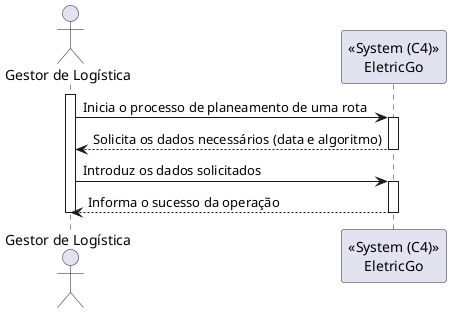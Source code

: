 ﻿@startuml

actor "Gestor de Logística" as gl

participant "<<System (C4)>>\nEletricGo" as c4

activate gl
gl -> c4: Inicia o processo de planeamento de uma rota
activate c4
c4 --> gl: Solicita os dados necessários (data e algoritmo)
deactivate c4
gl -> c4 : Introduz os dados solicitados
activate c4
c4 --> gl : Informa o sucesso da operação
deactivate c4
deactivate gl


@enduml